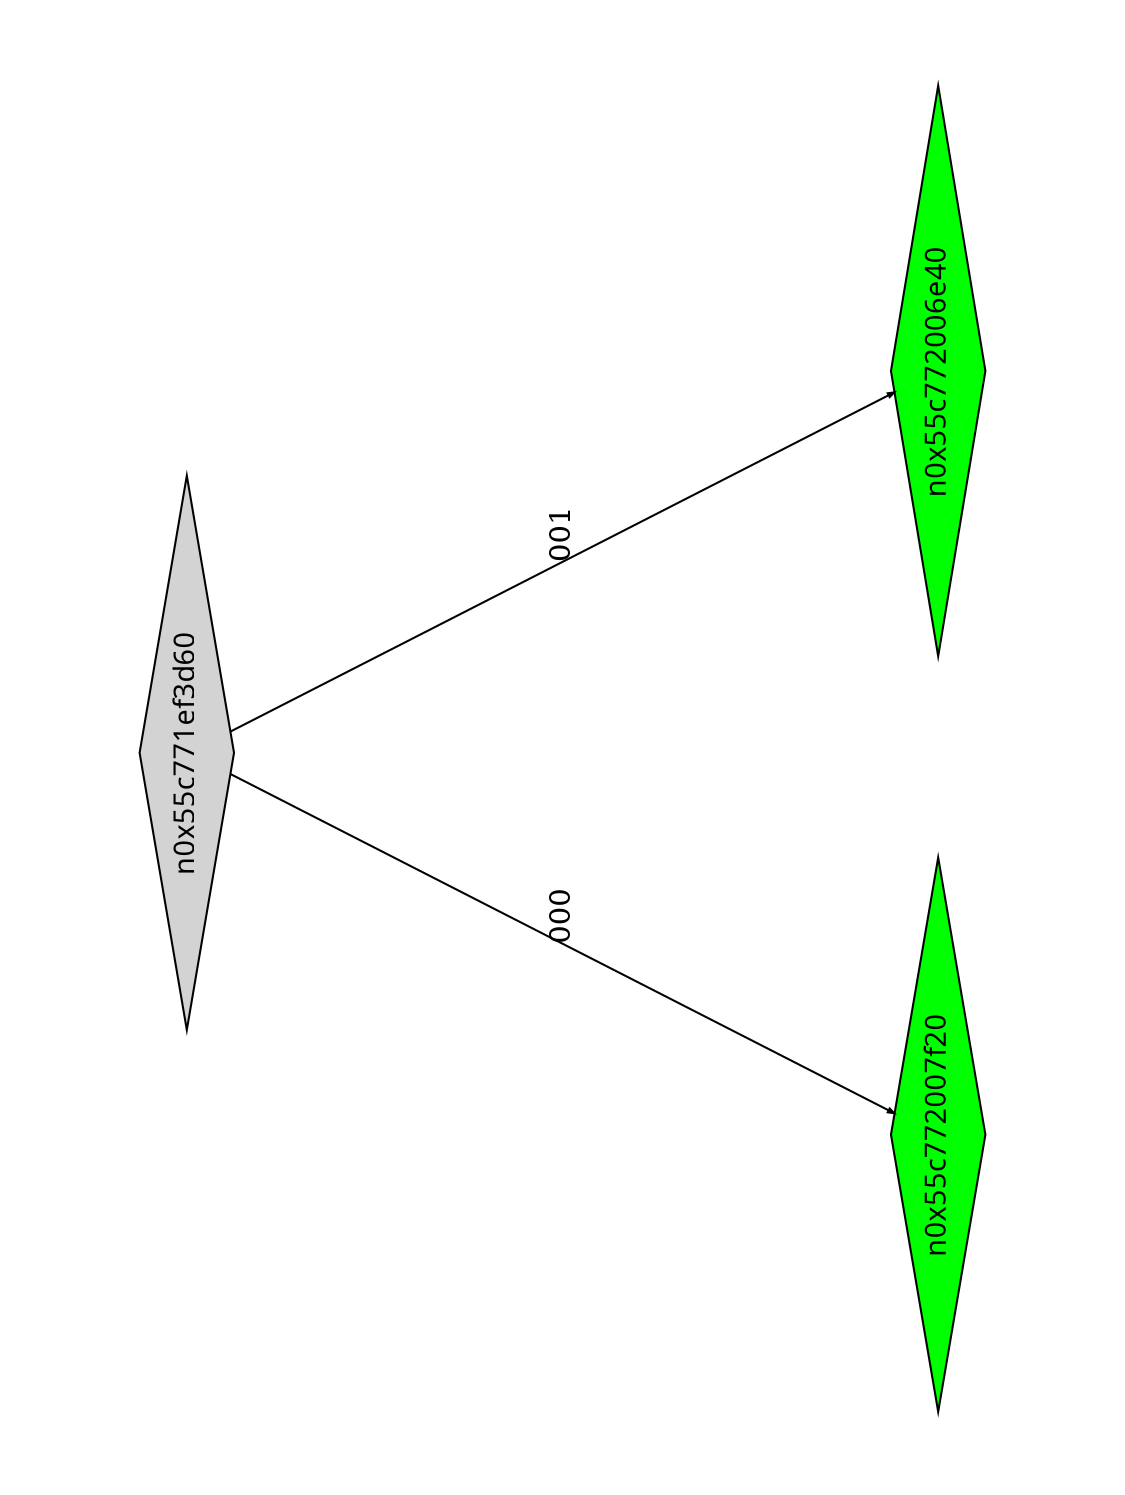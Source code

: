 digraph G {
	size="10,7.5";
	ratio=fill;
	rotate=90;
	center = "true";
	node [style="filled",width=.1,height=.1,fontname="Terminus"]
	edge [arrowsize=.3]
	n0x55c771ef3d60 [shape=diamond];
	n0x55c771ef3d60 -> n0x55c772007f20 [label=000];
	n0x55c771ef3d60 -> n0x55c772006e40 [label=001];
	n0x55c772006e40 [shape=diamond,fillcolor=green];
	n0x55c772007f20 [shape=diamond,fillcolor=green];
}
